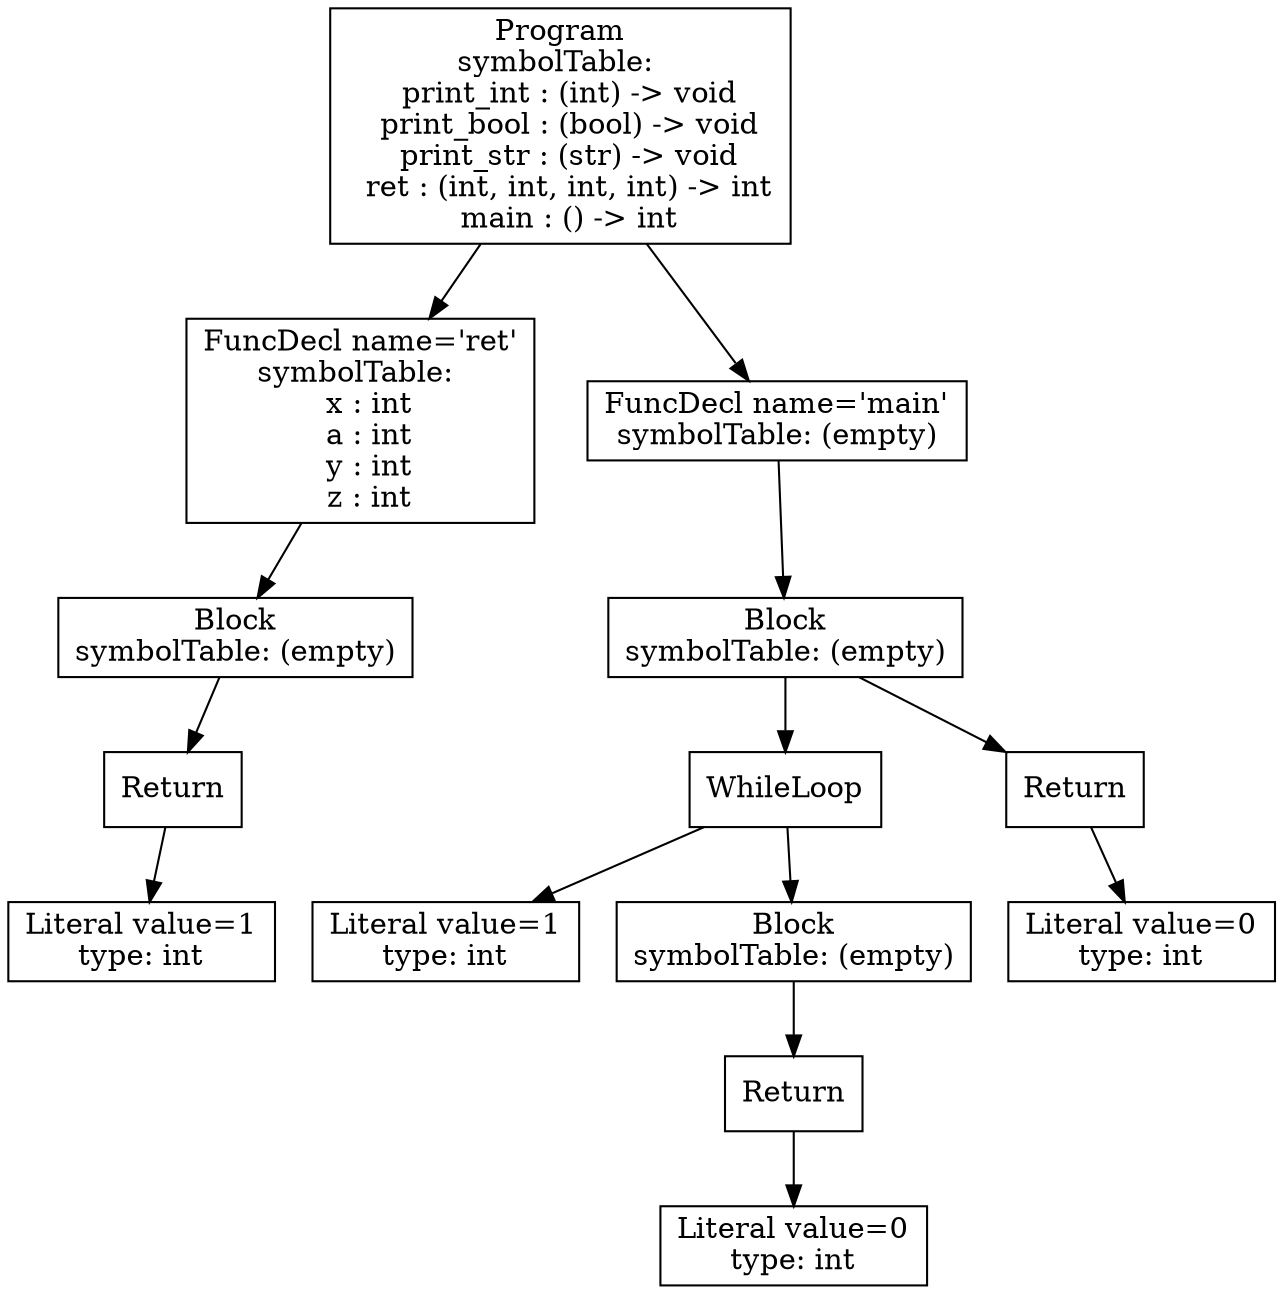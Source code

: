 digraph AST {
4 [shape=box, label="Literal value=1\ntype: int"];
3 [shape=box, label="Return"];
3 -> 4;
2 [shape=box, label="Block\nsymbolTable: (empty)"];
2 -> 3;
1 [shape=box, label="FuncDecl name='ret'\nsymbolTable: \n  x : int\n  a : int\n  y : int\n  z : int"];
1 -> 2;
8 [shape=box, label="Literal value=1\ntype: int"];
11 [shape=box, label="Literal value=0\ntype: int"];
10 [shape=box, label="Return"];
10 -> 11;
9 [shape=box, label="Block\nsymbolTable: (empty)"];
9 -> 10;
7 [shape=box, label="WhileLoop"];
7 -> 8;
7 -> 9;
13 [shape=box, label="Literal value=0\ntype: int"];
12 [shape=box, label="Return"];
12 -> 13;
6 [shape=box, label="Block\nsymbolTable: (empty)"];
6 -> 7;
6 -> 12;
5 [shape=box, label="FuncDecl name='main'\nsymbolTable: (empty)"];
5 -> 6;
0 [shape=box, label="Program\nsymbolTable: \n  print_int : (int) -> void\n  print_bool : (bool) -> void\n  print_str : (str) -> void\n  ret : (int, int, int, int) -> int\n  main : () -> int"];
0 -> 1;
0 -> 5;
}
